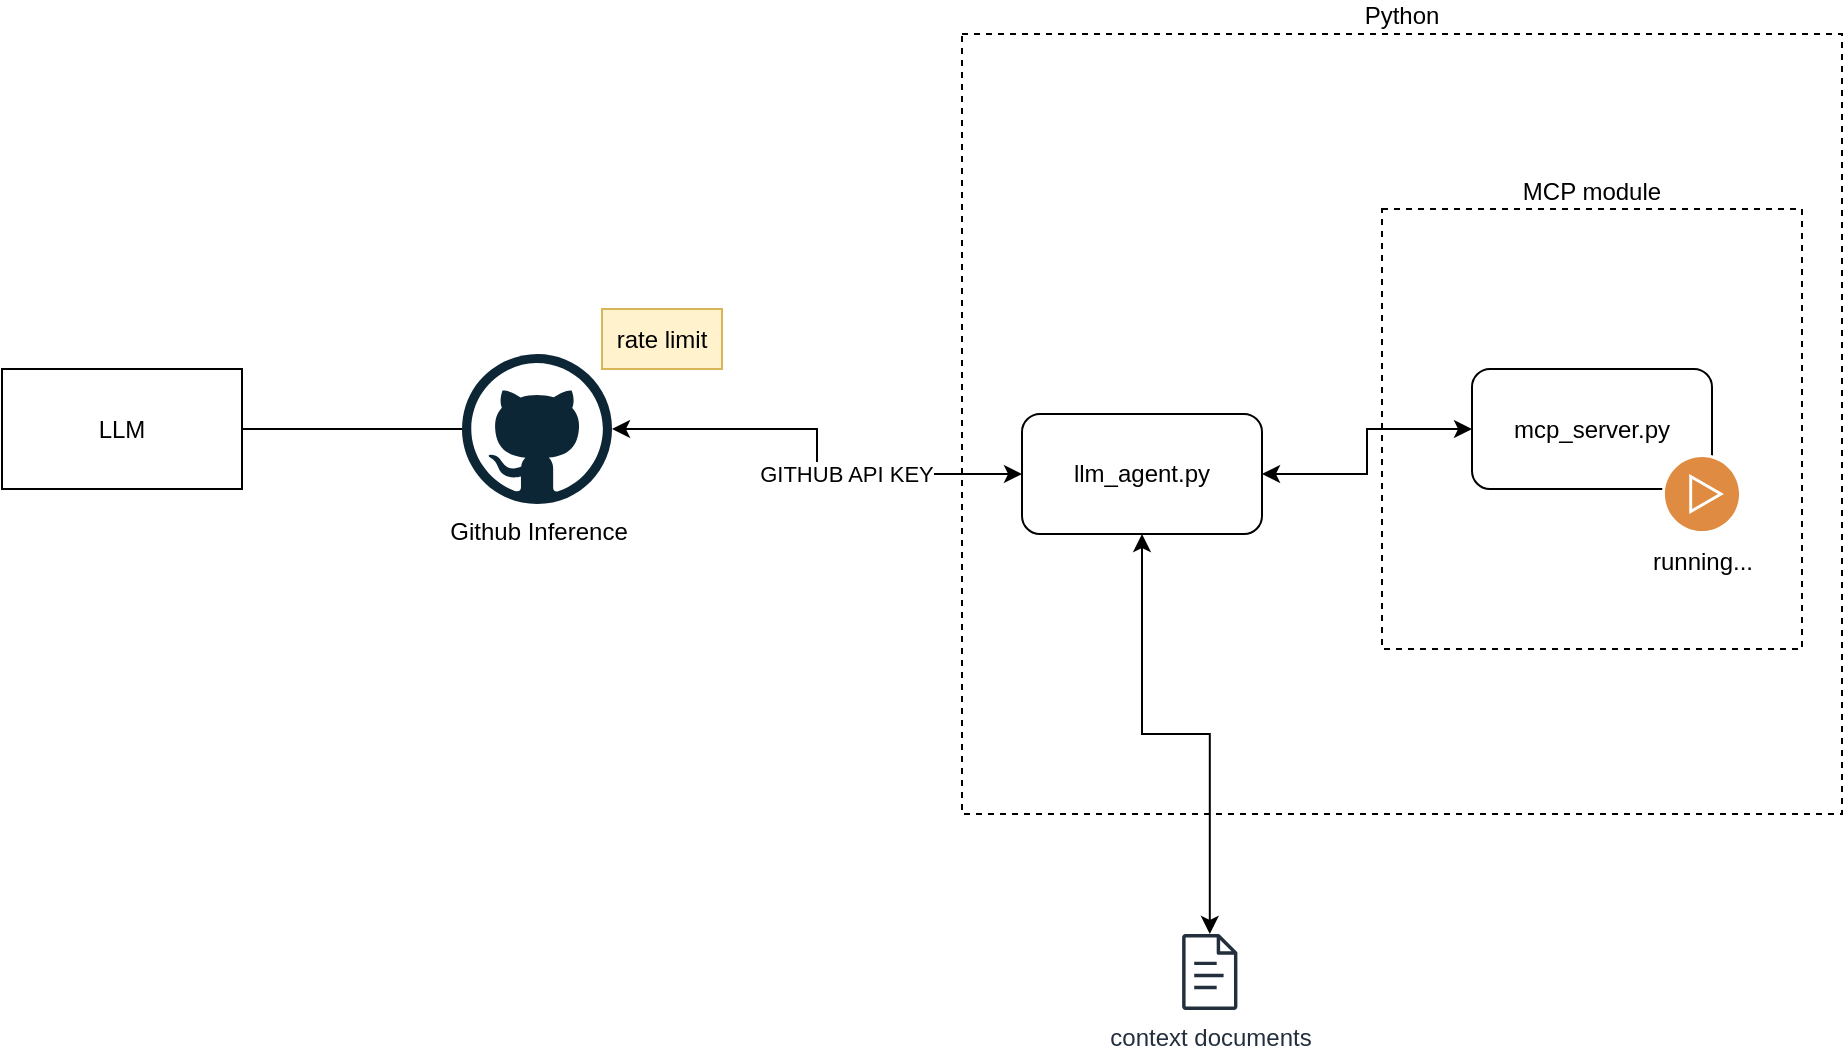 <mxfile version="27.0.9">
  <diagram name="Seite-1" id="w2ZjIgECzTaup039tVcT">
    <mxGraphModel dx="2253" dy="840" grid="1" gridSize="10" guides="1" tooltips="1" connect="1" arrows="1" fold="1" page="1" pageScale="1" pageWidth="827" pageHeight="1169" math="0" shadow="0">
      <root>
        <mxCell id="0" />
        <mxCell id="1" parent="0" />
        <mxCell id="0atG59zrsLvsSaIt7_Ub-7" value="MCP module" style="rounded=0;whiteSpace=wrap;html=1;fillColor=none;dashed=1;labelPosition=center;verticalLabelPosition=top;align=center;verticalAlign=bottom;" vertex="1" parent="1">
          <mxGeometry x="560" y="407.5" width="210" height="220" as="geometry" />
        </mxCell>
        <mxCell id="0atG59zrsLvsSaIt7_Ub-6" value="Python" style="rounded=0;whiteSpace=wrap;html=1;fillColor=none;dashed=1;labelPosition=center;verticalLabelPosition=top;align=center;verticalAlign=bottom;" vertex="1" parent="1">
          <mxGeometry x="350" y="320" width="440" height="390" as="geometry" />
        </mxCell>
        <mxCell id="0atG59zrsLvsSaIt7_Ub-1" value="Github Inference" style="dashed=0;outlineConnect=0;html=1;align=center;labelPosition=center;verticalLabelPosition=bottom;verticalAlign=top;shape=mxgraph.weblogos.github" vertex="1" parent="1">
          <mxGeometry x="100" y="480" width="75" height="75" as="geometry" />
        </mxCell>
        <mxCell id="0atG59zrsLvsSaIt7_Ub-3" style="edgeStyle=orthogonalEdgeStyle;rounded=0;orthogonalLoop=1;jettySize=auto;html=1;endArrow=none;startFill=0;" edge="1" parent="1" source="0atG59zrsLvsSaIt7_Ub-2" target="0atG59zrsLvsSaIt7_Ub-1">
          <mxGeometry relative="1" as="geometry" />
        </mxCell>
        <mxCell id="0atG59zrsLvsSaIt7_Ub-2" value="LLM" style="rounded=0;whiteSpace=wrap;html=1;" vertex="1" parent="1">
          <mxGeometry x="-130" y="487.5" width="120" height="60" as="geometry" />
        </mxCell>
        <mxCell id="0atG59zrsLvsSaIt7_Ub-8" style="edgeStyle=orthogonalEdgeStyle;rounded=0;orthogonalLoop=1;jettySize=auto;html=1;startArrow=classic;startFill=1;" edge="1" parent="1" source="0atG59zrsLvsSaIt7_Ub-4" target="0atG59zrsLvsSaIt7_Ub-1">
          <mxGeometry relative="1" as="geometry" />
        </mxCell>
        <mxCell id="0atG59zrsLvsSaIt7_Ub-9" value="GITHUB API KEY" style="edgeLabel;html=1;align=center;verticalAlign=middle;resizable=0;points=[];" vertex="1" connectable="0" parent="0atG59zrsLvsSaIt7_Ub-8">
          <mxGeometry x="-0.226" relative="1" as="geometry">
            <mxPoint as="offset" />
          </mxGeometry>
        </mxCell>
        <mxCell id="0atG59zrsLvsSaIt7_Ub-11" style="rounded=0;orthogonalLoop=1;jettySize=auto;html=1;edgeStyle=orthogonalEdgeStyle;startArrow=classic;startFill=1;" edge="1" parent="1" source="0atG59zrsLvsSaIt7_Ub-4" target="0atG59zrsLvsSaIt7_Ub-10">
          <mxGeometry relative="1" as="geometry" />
        </mxCell>
        <mxCell id="0atG59zrsLvsSaIt7_Ub-4" value="llm_agent.py" style="rounded=1;whiteSpace=wrap;html=1;" vertex="1" parent="1">
          <mxGeometry x="380" y="510" width="120" height="60" as="geometry" />
        </mxCell>
        <mxCell id="0atG59zrsLvsSaIt7_Ub-13" style="edgeStyle=orthogonalEdgeStyle;rounded=0;orthogonalLoop=1;jettySize=auto;html=1;entryX=1;entryY=0.5;entryDx=0;entryDy=0;startArrow=classic;startFill=1;" edge="1" parent="1" source="0atG59zrsLvsSaIt7_Ub-5" target="0atG59zrsLvsSaIt7_Ub-4">
          <mxGeometry relative="1" as="geometry" />
        </mxCell>
        <mxCell id="0atG59zrsLvsSaIt7_Ub-5" value="mcp_server.py" style="rounded=1;whiteSpace=wrap;html=1;" vertex="1" parent="1">
          <mxGeometry x="605" y="487.5" width="120" height="60" as="geometry" />
        </mxCell>
        <mxCell id="0atG59zrsLvsSaIt7_Ub-10" value="context documents" style="sketch=0;outlineConnect=0;fontColor=#232F3E;gradientColor=none;fillColor=#232F3D;strokeColor=none;dashed=0;verticalLabelPosition=bottom;verticalAlign=top;align=center;html=1;fontSize=12;fontStyle=0;aspect=fixed;pointerEvents=1;shape=mxgraph.aws4.document;" vertex="1" parent="1">
          <mxGeometry x="460" y="770" width="27.77" height="38" as="geometry" />
        </mxCell>
        <mxCell id="0atG59zrsLvsSaIt7_Ub-12" value="rate limit" style="rounded=0;whiteSpace=wrap;html=1;fillColor=#fff2cc;strokeColor=#d6b656;" vertex="1" parent="1">
          <mxGeometry x="170" y="457.5" width="60" height="30" as="geometry" />
        </mxCell>
        <mxCell id="0atG59zrsLvsSaIt7_Ub-15" value="running..." style="sketch=0;pointerEvents=1;shadow=0;dashed=0;html=1;strokeColor=none;fillColor=#DF8C42;labelPosition=center;verticalLabelPosition=bottom;verticalAlign=top;align=center;outlineConnect=0;shape=mxgraph.veeam2.running_playing;" vertex="1" parent="1">
          <mxGeometry x="700" y="530" width="40" height="40" as="geometry" />
        </mxCell>
      </root>
    </mxGraphModel>
  </diagram>
</mxfile>
